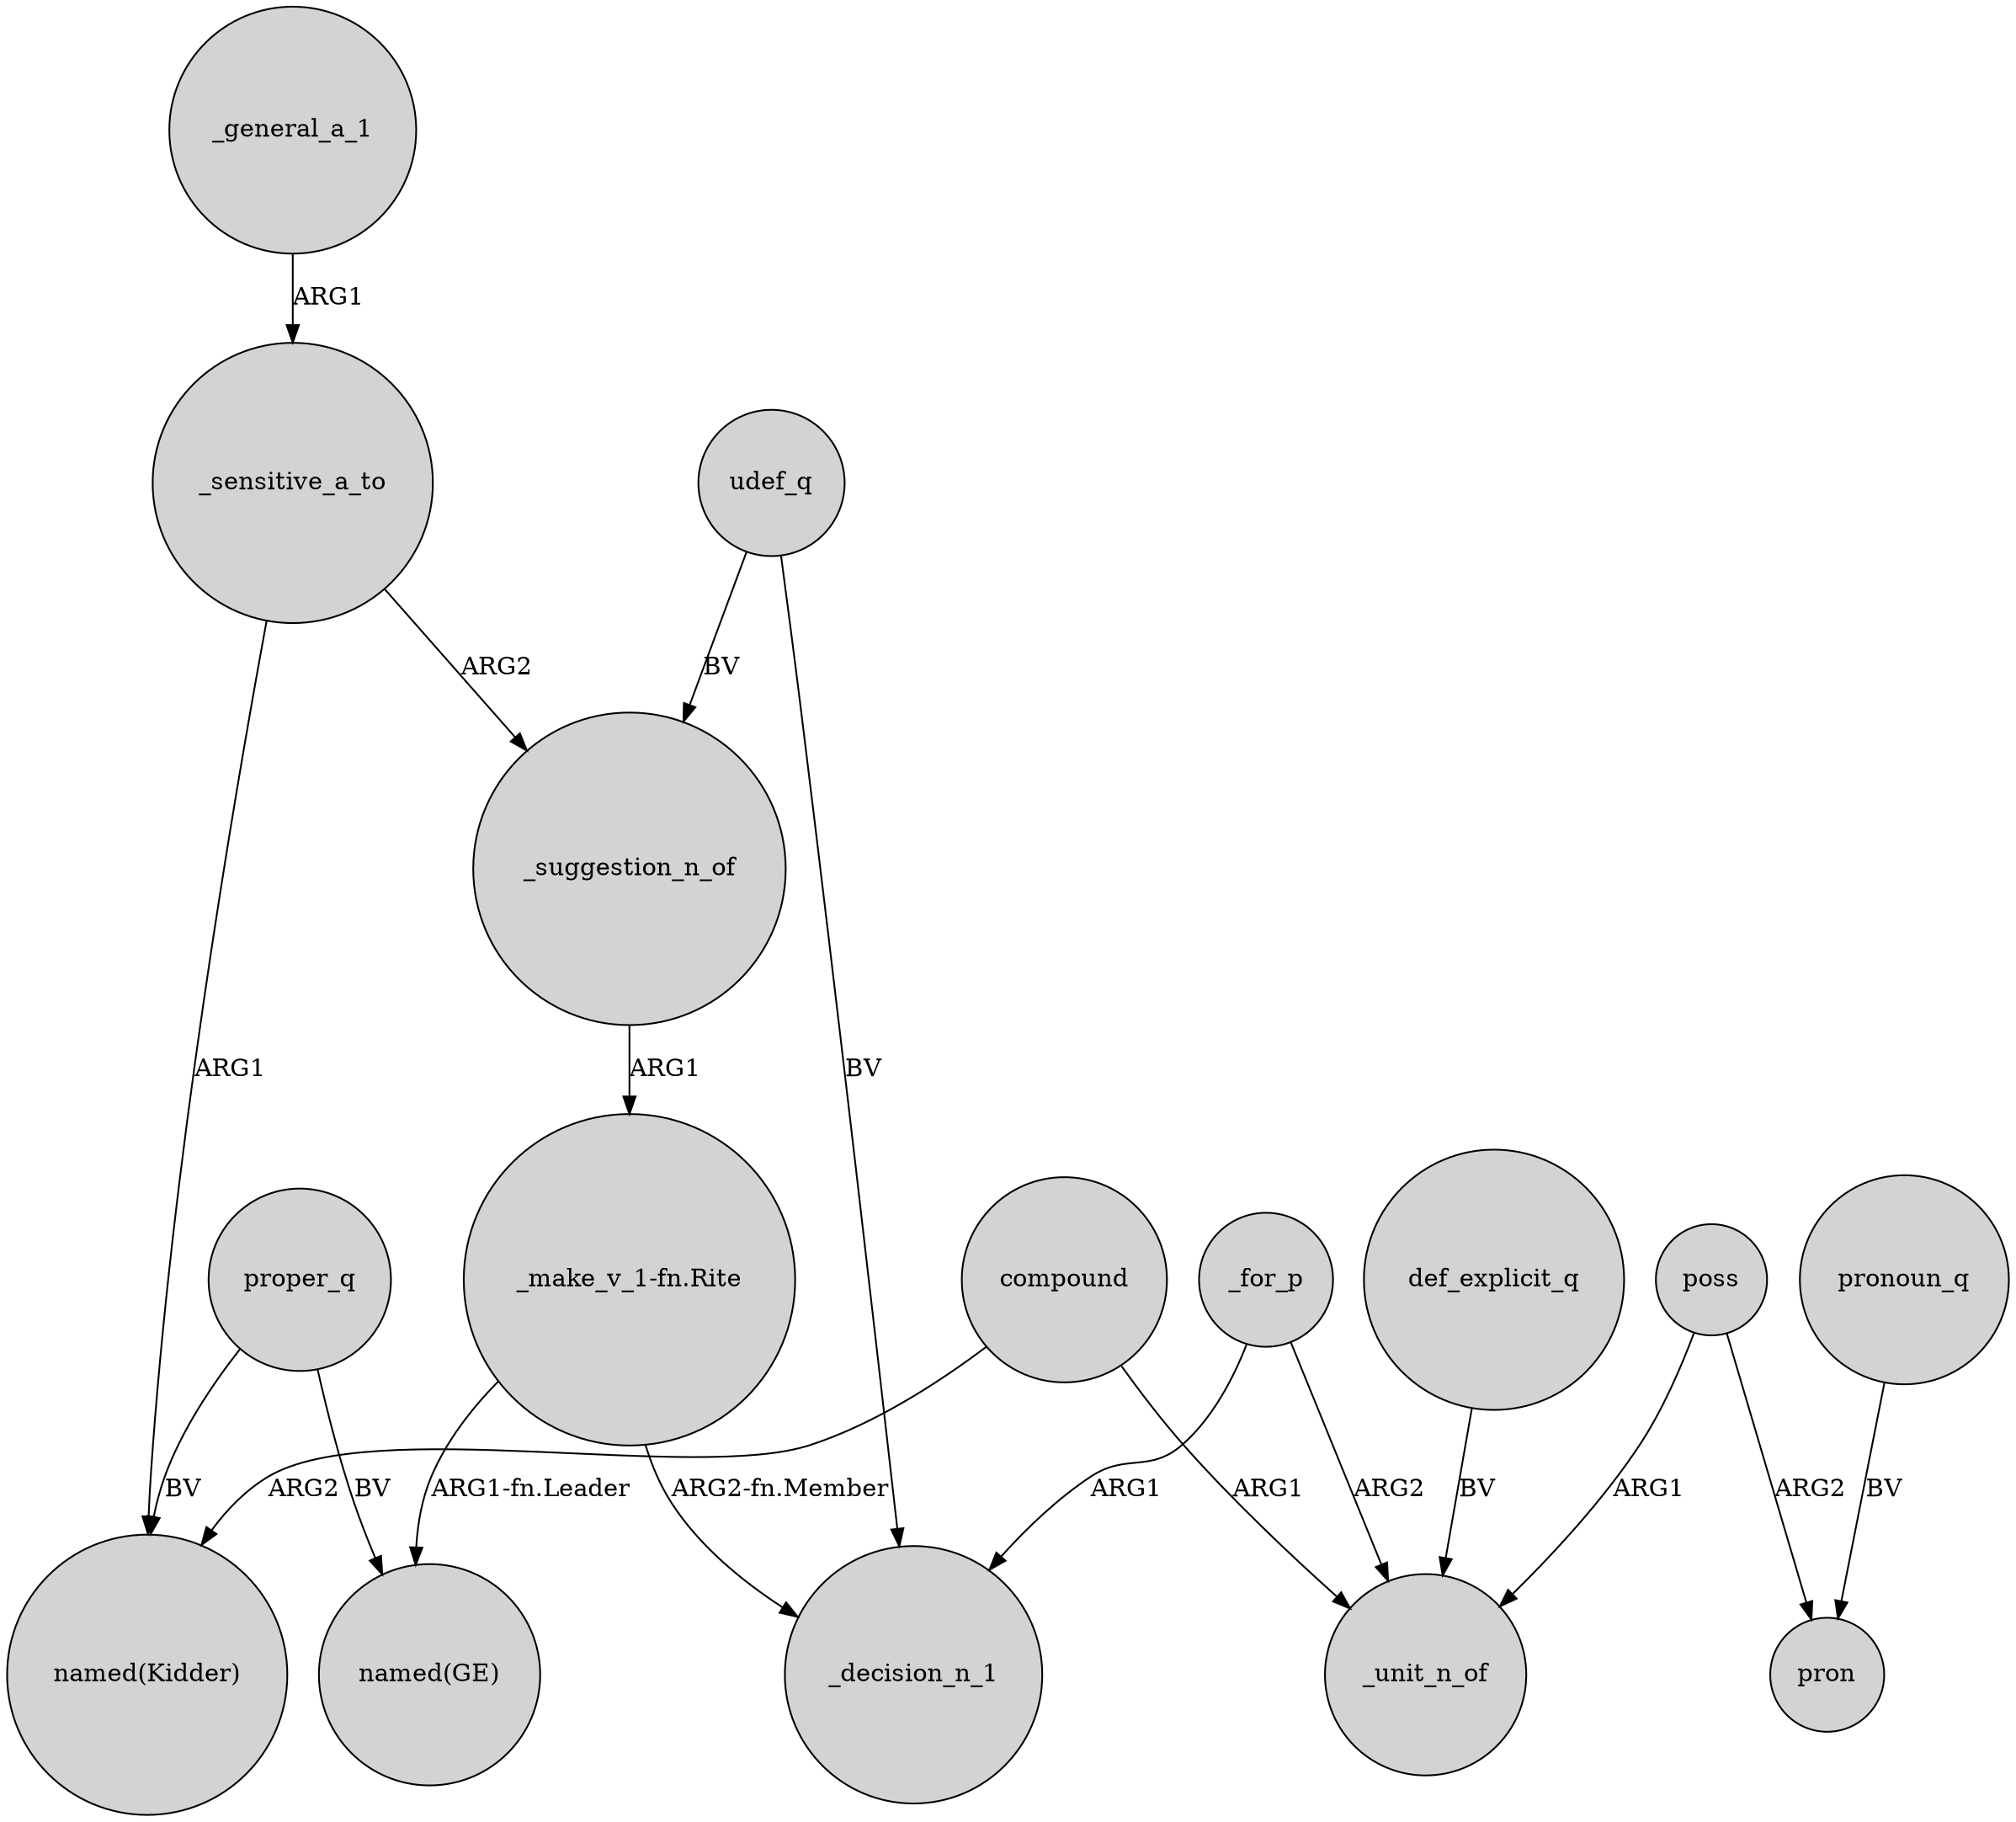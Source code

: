 digraph {
	node [shape=circle style=filled]
	compound -> "named(Kidder)" [label=ARG2]
	"_make_v_1-fn.Rite" -> "named(GE)" [label="ARG1-fn.Leader"]
	_for_p -> _decision_n_1 [label=ARG1]
	udef_q -> _decision_n_1 [label=BV]
	poss -> _unit_n_of [label=ARG1]
	compound -> _unit_n_of [label=ARG1]
	"_make_v_1-fn.Rite" -> _decision_n_1 [label="ARG2-fn.Member"]
	_suggestion_n_of -> "_make_v_1-fn.Rite" [label=ARG1]
	_for_p -> _unit_n_of [label=ARG2]
	proper_q -> "named(GE)" [label=BV]
	proper_q -> "named(Kidder)" [label=BV]
	_sensitive_a_to -> _suggestion_n_of [label=ARG2]
	_general_a_1 -> _sensitive_a_to [label=ARG1]
	pronoun_q -> pron [label=BV]
	poss -> pron [label=ARG2]
	_sensitive_a_to -> "named(Kidder)" [label=ARG1]
	udef_q -> _suggestion_n_of [label=BV]
	def_explicit_q -> _unit_n_of [label=BV]
}
